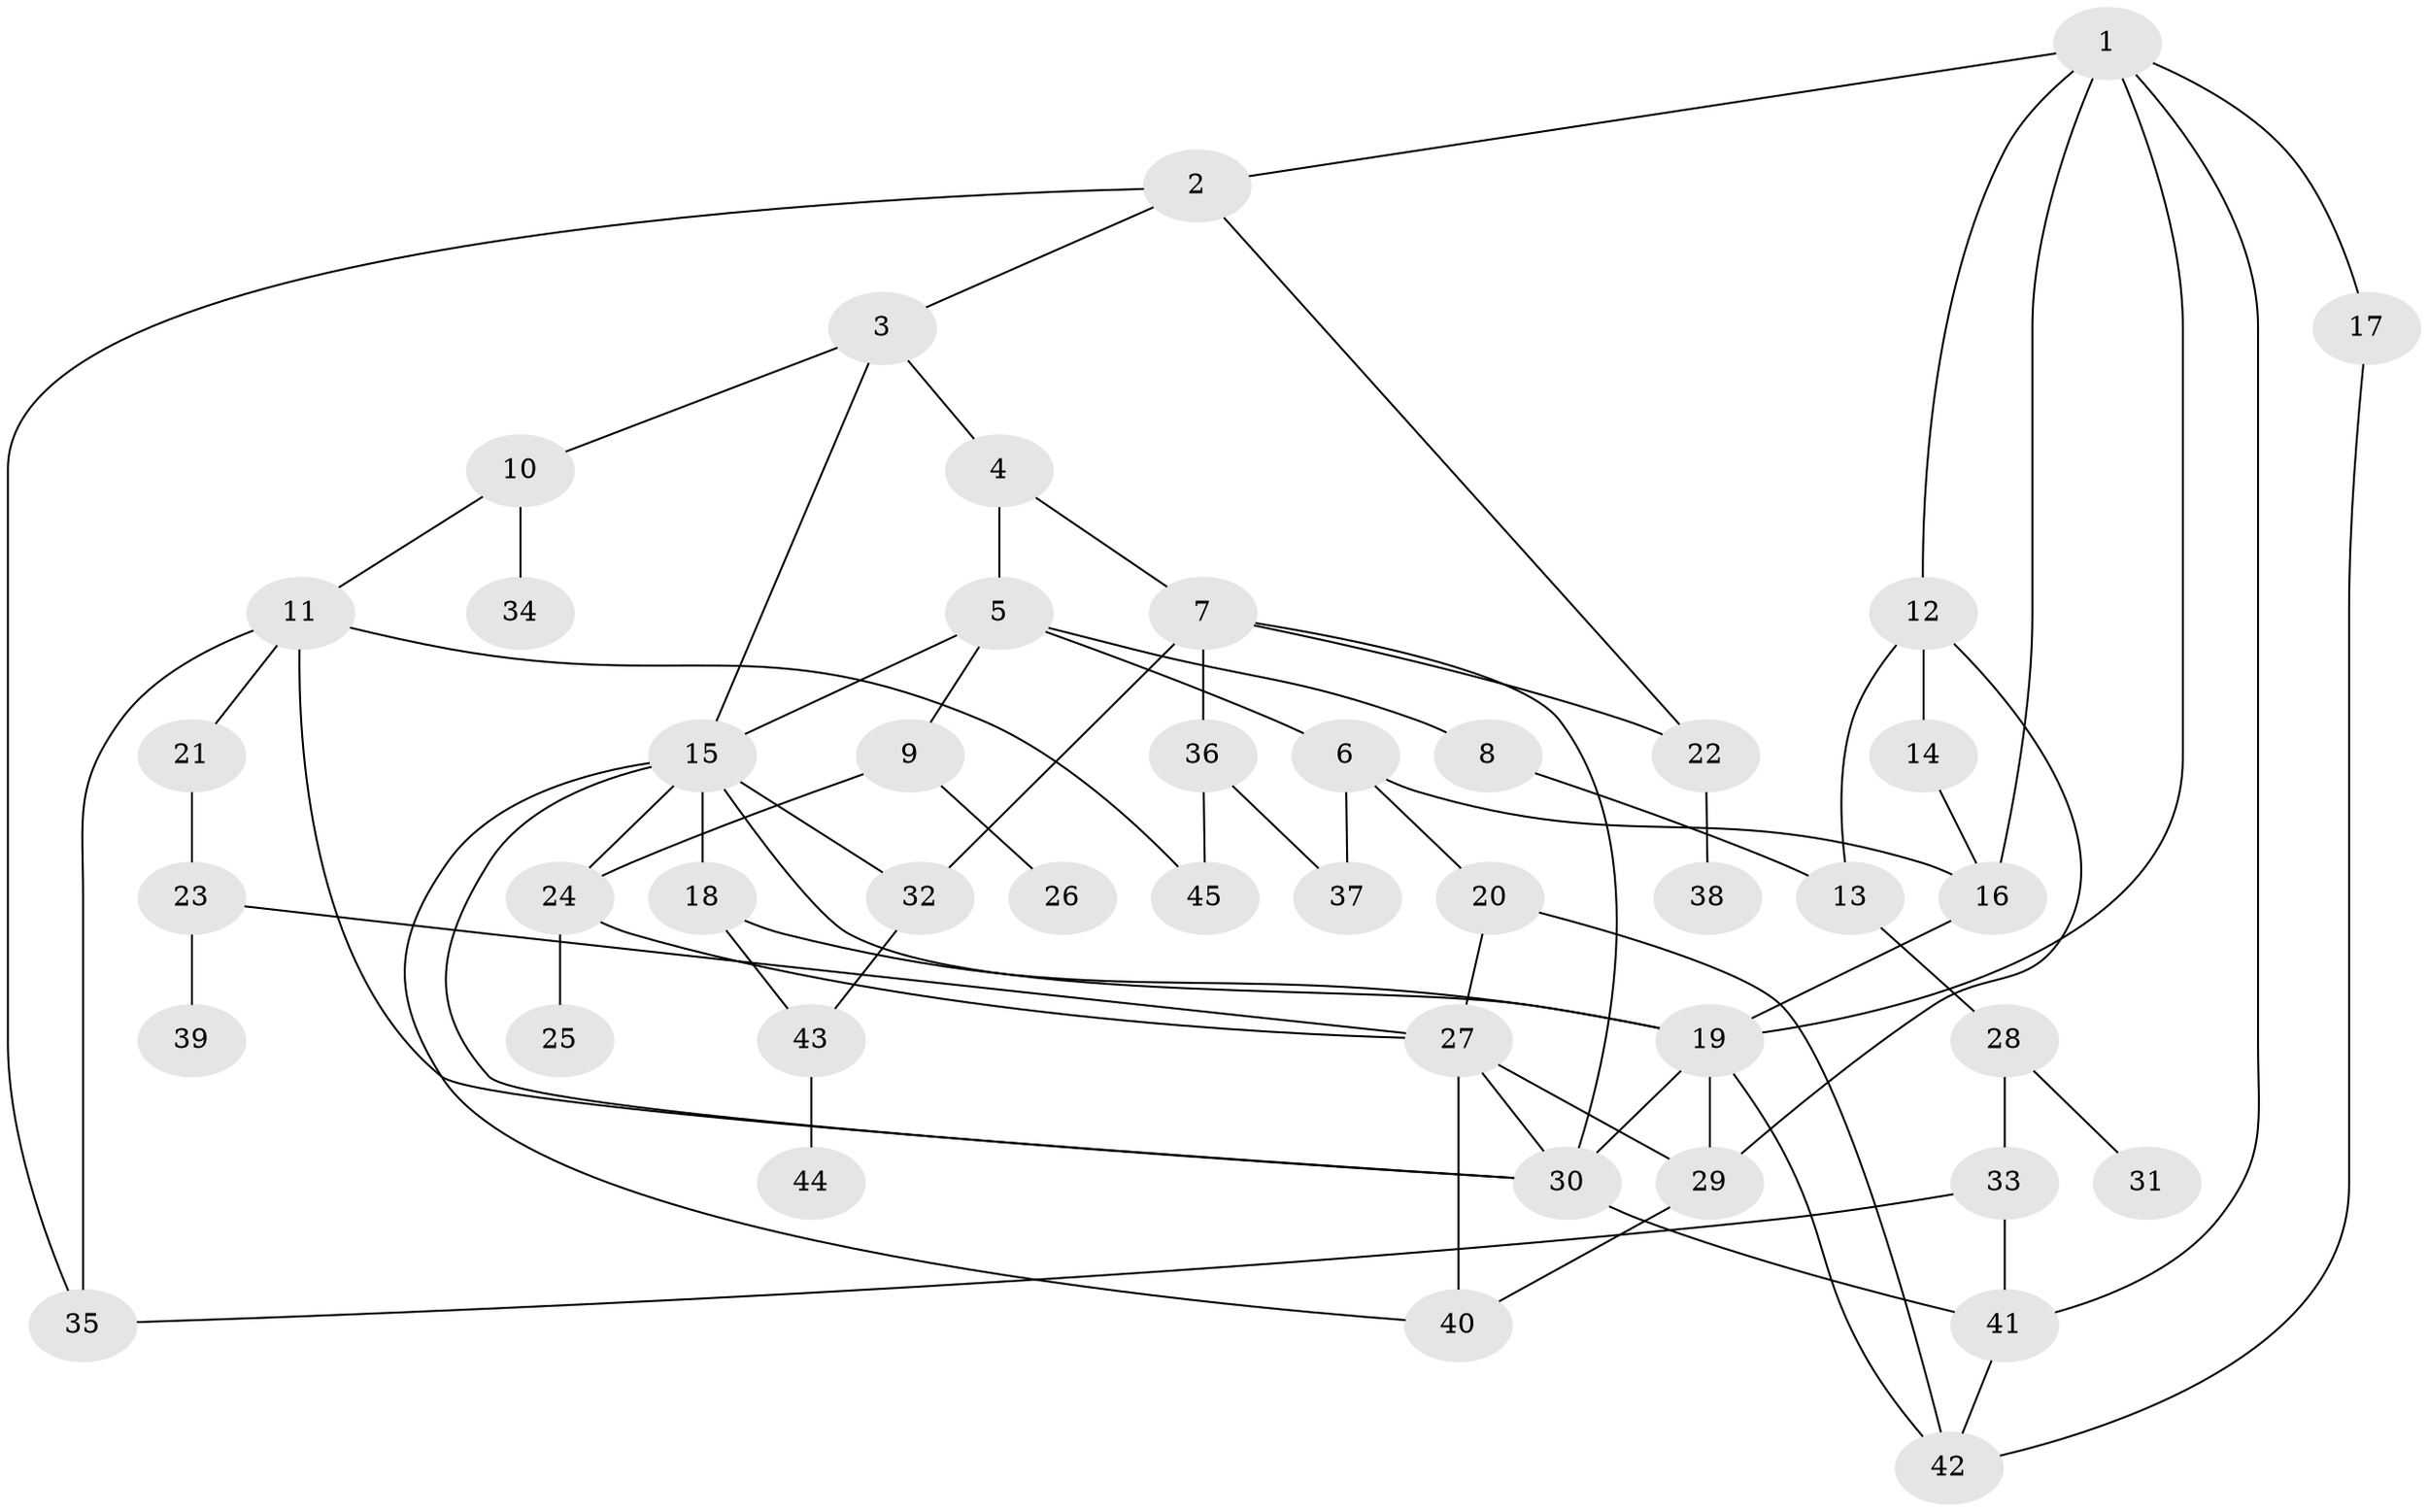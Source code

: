 // original degree distribution, {4: 0.12359550561797752, 5: 0.07865168539325842, 1: 0.23595505617977527, 6: 0.033707865168539325, 3: 0.23595505617977527, 2: 0.2808988764044944, 7: 0.011235955056179775}
// Generated by graph-tools (version 1.1) at 2025/34/03/09/25 02:34:33]
// undirected, 45 vertices, 74 edges
graph export_dot {
graph [start="1"]
  node [color=gray90,style=filled];
  1;
  2;
  3;
  4;
  5;
  6;
  7;
  8;
  9;
  10;
  11;
  12;
  13;
  14;
  15;
  16;
  17;
  18;
  19;
  20;
  21;
  22;
  23;
  24;
  25;
  26;
  27;
  28;
  29;
  30;
  31;
  32;
  33;
  34;
  35;
  36;
  37;
  38;
  39;
  40;
  41;
  42;
  43;
  44;
  45;
  1 -- 2 [weight=1.0];
  1 -- 12 [weight=1.0];
  1 -- 16 [weight=1.0];
  1 -- 17 [weight=1.0];
  1 -- 19 [weight=1.0];
  1 -- 41 [weight=1.0];
  2 -- 3 [weight=1.0];
  2 -- 22 [weight=1.0];
  2 -- 35 [weight=1.0];
  3 -- 4 [weight=1.0];
  3 -- 10 [weight=1.0];
  3 -- 15 [weight=1.0];
  4 -- 5 [weight=1.0];
  4 -- 7 [weight=1.0];
  5 -- 6 [weight=1.0];
  5 -- 8 [weight=1.0];
  5 -- 9 [weight=1.0];
  5 -- 15 [weight=1.0];
  6 -- 16 [weight=1.0];
  6 -- 20 [weight=1.0];
  6 -- 37 [weight=1.0];
  7 -- 22 [weight=1.0];
  7 -- 30 [weight=1.0];
  7 -- 32 [weight=1.0];
  7 -- 36 [weight=1.0];
  8 -- 13 [weight=1.0];
  9 -- 24 [weight=1.0];
  9 -- 26 [weight=1.0];
  10 -- 11 [weight=1.0];
  10 -- 34 [weight=1.0];
  11 -- 21 [weight=1.0];
  11 -- 30 [weight=1.0];
  11 -- 35 [weight=1.0];
  11 -- 45 [weight=1.0];
  12 -- 13 [weight=1.0];
  12 -- 14 [weight=1.0];
  12 -- 29 [weight=1.0];
  13 -- 28 [weight=1.0];
  14 -- 16 [weight=1.0];
  15 -- 18 [weight=1.0];
  15 -- 19 [weight=1.0];
  15 -- 24 [weight=2.0];
  15 -- 30 [weight=1.0];
  15 -- 32 [weight=1.0];
  15 -- 40 [weight=1.0];
  16 -- 19 [weight=1.0];
  17 -- 42 [weight=1.0];
  18 -- 19 [weight=1.0];
  18 -- 43 [weight=1.0];
  19 -- 29 [weight=1.0];
  19 -- 30 [weight=1.0];
  19 -- 42 [weight=1.0];
  20 -- 27 [weight=1.0];
  20 -- 42 [weight=1.0];
  21 -- 23 [weight=1.0];
  22 -- 38 [weight=1.0];
  23 -- 27 [weight=1.0];
  23 -- 39 [weight=1.0];
  24 -- 25 [weight=1.0];
  24 -- 27 [weight=1.0];
  27 -- 29 [weight=1.0];
  27 -- 30 [weight=1.0];
  27 -- 40 [weight=3.0];
  28 -- 31 [weight=1.0];
  28 -- 33 [weight=1.0];
  29 -- 40 [weight=1.0];
  30 -- 41 [weight=1.0];
  32 -- 43 [weight=1.0];
  33 -- 35 [weight=1.0];
  33 -- 41 [weight=1.0];
  36 -- 37 [weight=1.0];
  36 -- 45 [weight=1.0];
  41 -- 42 [weight=1.0];
  43 -- 44 [weight=1.0];
}
